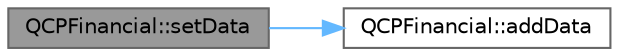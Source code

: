 digraph "QCPFinancial::setData"
{
 // LATEX_PDF_SIZE
  bgcolor="transparent";
  edge [fontname=Helvetica,fontsize=10,labelfontname=Helvetica,labelfontsize=10];
  node [fontname=Helvetica,fontsize=10,shape=box,height=0.2,width=0.4];
  rankdir="LR";
  Node1 [label="QCPFinancial::setData",height=0.2,width=0.4,color="gray40", fillcolor="grey60", style="filled", fontcolor="black",tooltip=" "];
  Node1 -> Node2 [color="steelblue1",style="solid"];
  Node2 [label="QCPFinancial::addData",height=0.2,width=0.4,color="grey40", fillcolor="white", style="filled",URL="$class_q_c_p_financial.html#a372ac031e44a7a6c912d203556af96f7",tooltip=" "];
}
